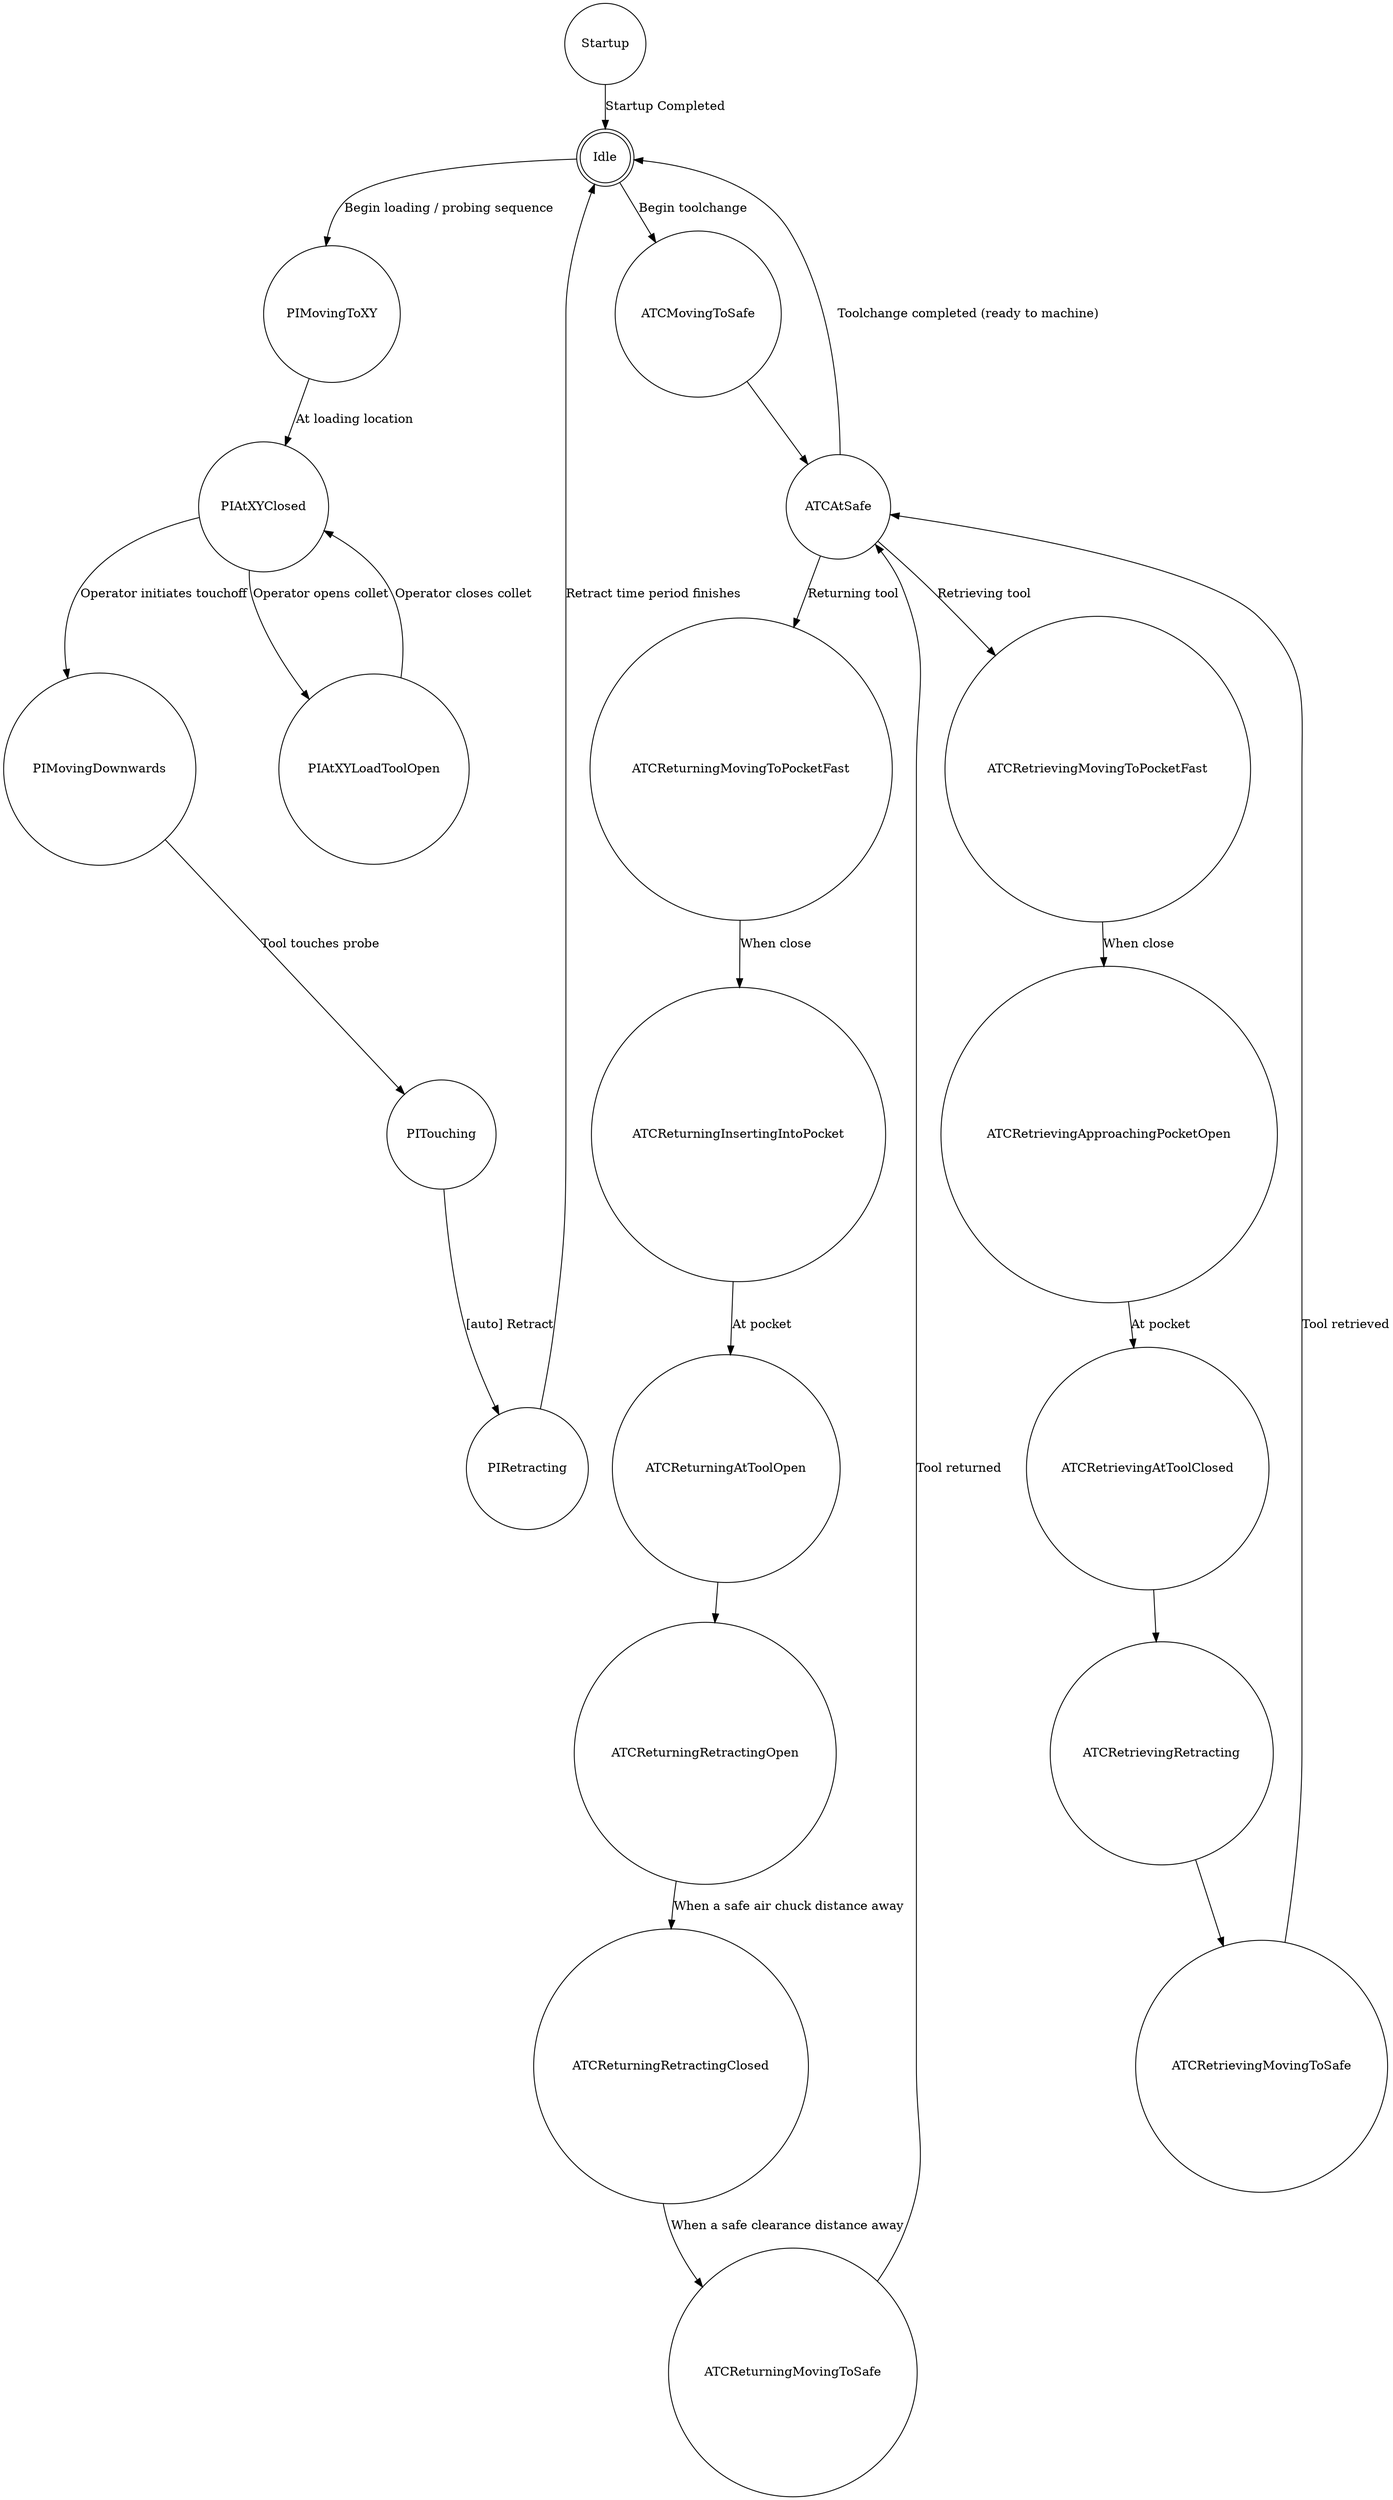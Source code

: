 digraph atc {
	node [shape = doublecircle]; Idle;
	node [shape = circle];

	// states

    Startup
	Idle
    PIMovingToXY
    PIAtXYClosed
    PIAtXYLoadToolOpen
    PIMovingDownwards
    PITouching
    PIRetracting
    ATCMovingToSafe
    ATCAtSafe
    ATCReturningMovingToPocketFast
    ATCReturningInsertingIntoPocket
    ATCReturningAtToolOpen
    ATCReturningRetractingOpen
    ATCReturningRetractingClosed
    ATCReturningMovingToSafe
    ATCRetrievingMovingToPocketFast
    ATCRetrievingApproachingPocketOpen
    ATCRetrievingAtToolClosed
    ATCRetrievingRetracting
    ATCRetrievingMovingToSafe

	// transitions

    Startup -> Idle [ label = "Startup Completed" ]

    Idle -> PIMovingToXY [ label = "Begin loading / probing sequence" ]
    PIMovingToXY -> PIAtXYClosed [ label = "At loading location" ]
    PIAtXYClosed -> PIAtXYLoadToolOpen [ label = "Operator opens collet" ]
    PIAtXYLoadToolOpen -> PIAtXYClosed [ label = "Operator closes collet" ]
    PIAtXYClosed -> PIMovingDownwards [ label = "Operator initiates touchoff" ]
    PIMovingDownwards -> PITouching [ label = "Tool touches probe" ]
    PITouching -> PIRetracting [ label = "[auto] Retract" ]
    PIRetracting -> Idle [ label = "Retract time period finishes" ]

    Idle -> ATCMovingToSafe [ label = "Begin toolchange" ]
    ATCMovingToSafe -> ATCAtSafe [ label = "" ]
    ATCAtSafe -> Idle [ label = "Toolchange completed (ready to machine)" ]

    ATCAtSafe -> ATCReturningMovingToPocketFast [ label = "Returning tool" ]
    ATCReturningMovingToPocketFast -> ATCReturningInsertingIntoPocket [ label = "When close" ]
    ATCReturningInsertingIntoPocket -> ATCReturningAtToolOpen [ label = "At pocket" ]
    ATCReturningAtToolOpen -> ATCReturningRetractingOpen [ label = "" ]
    ATCReturningRetractingOpen -> ATCReturningRetractingClosed [ label = "When a safe air chuck distance away" ]
    ATCReturningRetractingClosed -> ATCReturningMovingToSafe [ label = "When a safe clearance distance away" ]
    ATCReturningMovingToSafe -> ATCAtSafe [ label = "Tool returned" ]

    ATCAtSafe -> ATCRetrievingMovingToPocketFast [ label = "Retrieving tool" ]
    ATCRetrievingMovingToPocketFast -> ATCRetrievingApproachingPocketOpen [ label = "When close" ]
    ATCRetrievingApproachingPocketOpen -> ATCRetrievingAtToolClosed [ label = "At pocket" ]
    ATCRetrievingAtToolClosed -> ATCRetrievingRetracting [ label = "" ]
    ATCRetrievingRetracting -> ATCRetrievingMovingToSafe [ label = "" ]
    ATCRetrievingMovingToSafe -> ATCAtSafe [ label = "Tool retrieved" ]
}
